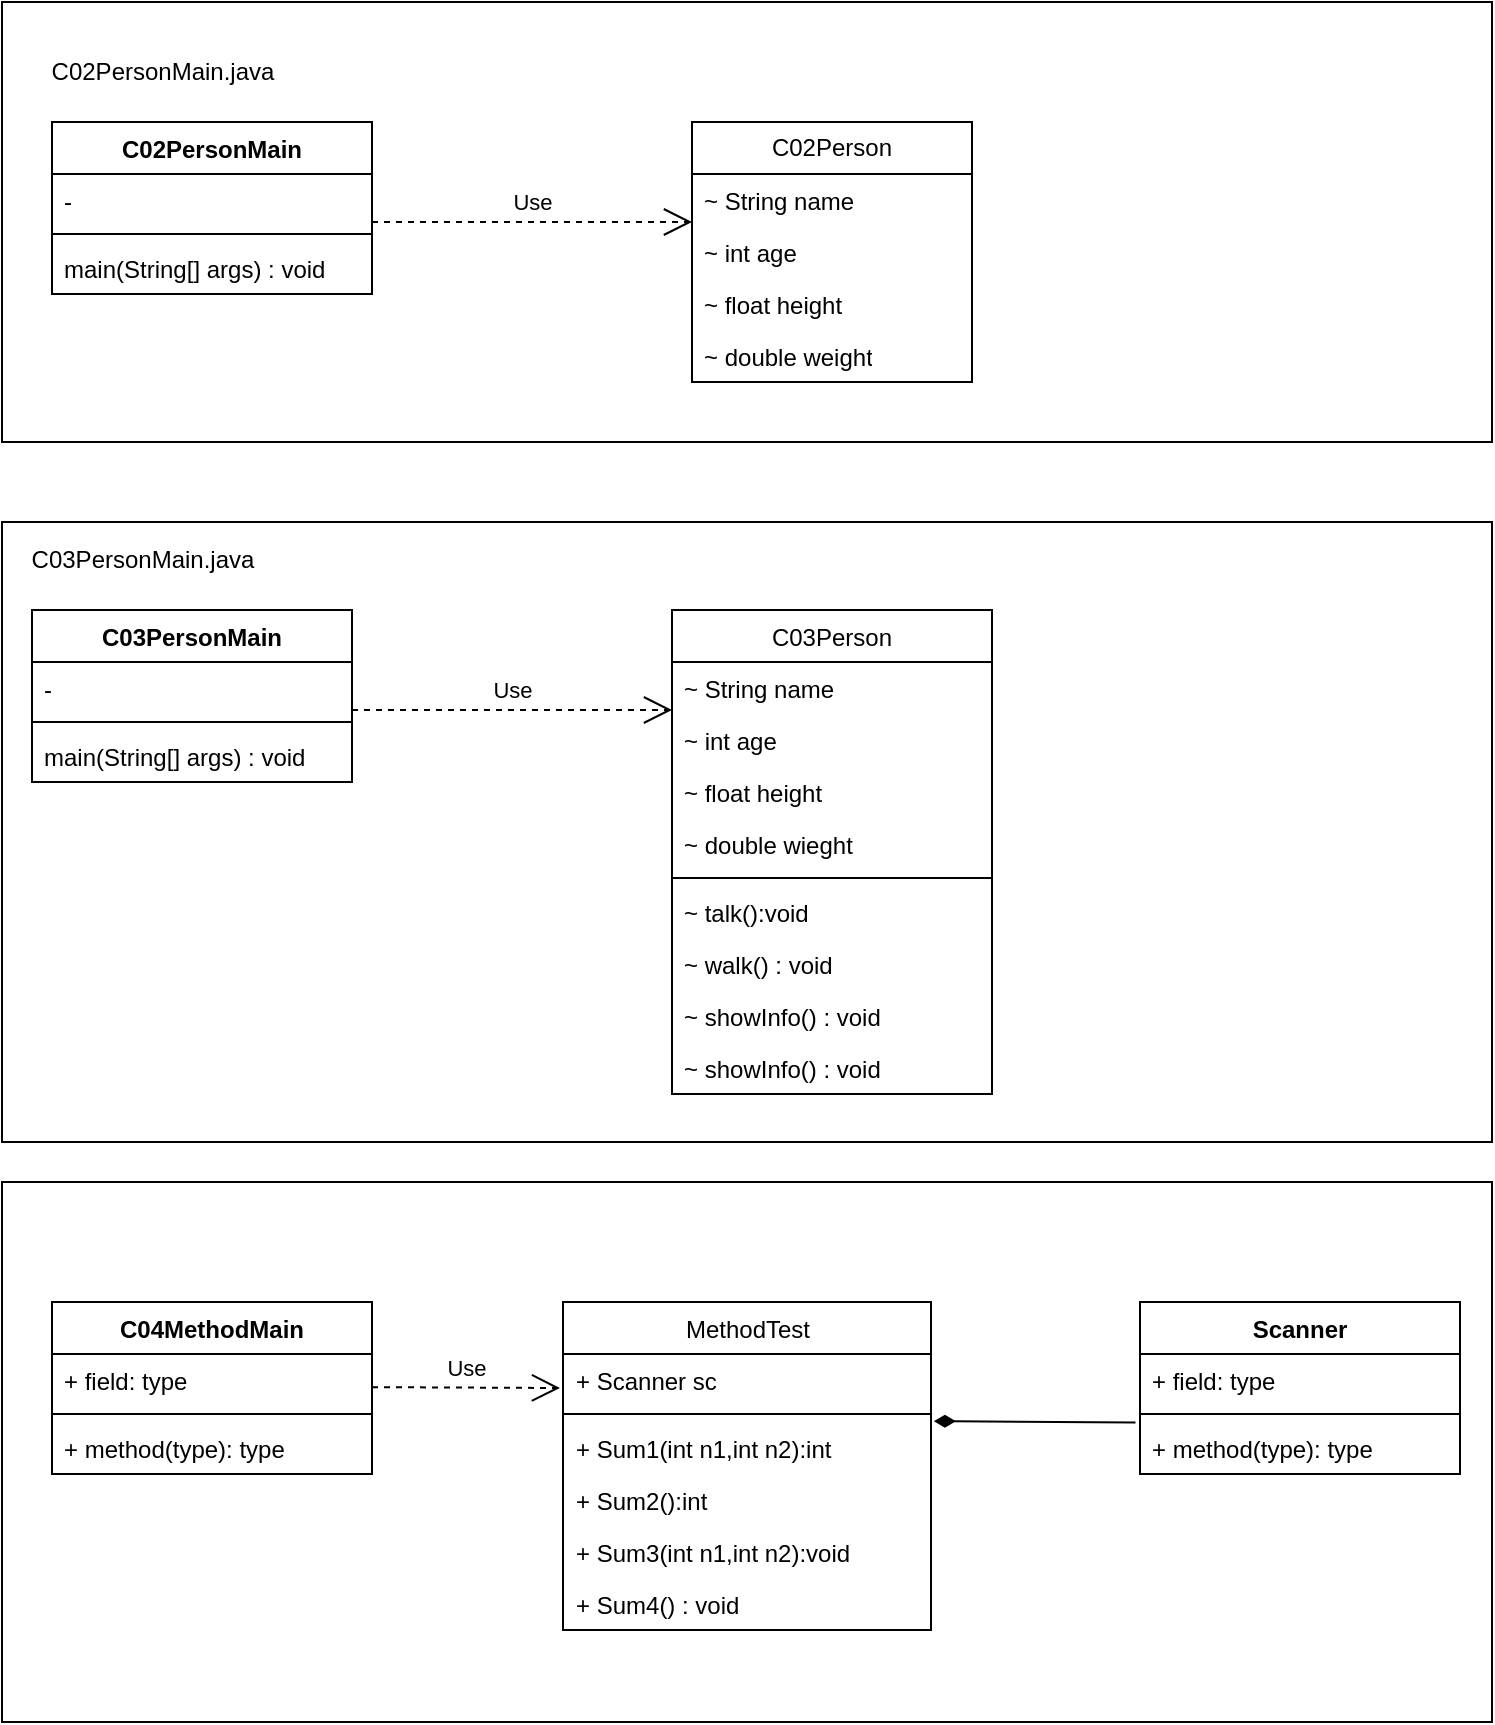 <mxfile version="24.0.2" type="device">
  <diagram id="C5RBs43oDa-KdzZeNtuy" name="Page-1">
    <mxGraphModel dx="944" dy="518" grid="1" gridSize="10" guides="1" tooltips="1" connect="1" arrows="1" fold="1" page="1" pageScale="1" pageWidth="827" pageHeight="1169" math="0" shadow="0">
      <root>
        <mxCell id="WIyWlLk6GJQsqaUBKTNV-0" />
        <mxCell id="WIyWlLk6GJQsqaUBKTNV-1" parent="WIyWlLk6GJQsqaUBKTNV-0" />
        <mxCell id="AjXW4fp2smQr7zXPIInh-1" value="" style="rounded=0;whiteSpace=wrap;html=1;" vertex="1" parent="WIyWlLk6GJQsqaUBKTNV-1">
          <mxGeometry x="41" y="300" width="745" height="310" as="geometry" />
        </mxCell>
        <mxCell id="AjXW4fp2smQr7zXPIInh-0" value="" style="rounded=0;whiteSpace=wrap;html=1;" vertex="1" parent="WIyWlLk6GJQsqaUBKTNV-1">
          <mxGeometry x="41" y="40" width="745" height="220" as="geometry" />
        </mxCell>
        <mxCell id="5TirvLzgeJ-rmL6ELBiz-5" value="C02Person" style="swimlane;fontStyle=0;childLayout=stackLayout;horizontal=1;startSize=26;fillColor=none;horizontalStack=0;resizeParent=1;resizeParentMax=0;resizeLast=0;collapsible=1;marginBottom=0;whiteSpace=wrap;html=1;" parent="WIyWlLk6GJQsqaUBKTNV-1" vertex="1">
          <mxGeometry x="386" y="100" width="140" height="130" as="geometry" />
        </mxCell>
        <mxCell id="5TirvLzgeJ-rmL6ELBiz-7" value="~ String name" style="text;strokeColor=none;fillColor=none;align=left;verticalAlign=top;spacingLeft=4;spacingRight=4;overflow=hidden;rotatable=0;points=[[0,0.5],[1,0.5]];portConstraint=eastwest;whiteSpace=wrap;html=1;" parent="5TirvLzgeJ-rmL6ELBiz-5" vertex="1">
          <mxGeometry y="26" width="140" height="26" as="geometry" />
        </mxCell>
        <mxCell id="5TirvLzgeJ-rmL6ELBiz-8" value="~ int age" style="text;strokeColor=none;fillColor=none;align=left;verticalAlign=top;spacingLeft=4;spacingRight=4;overflow=hidden;rotatable=0;points=[[0,0.5],[1,0.5]];portConstraint=eastwest;whiteSpace=wrap;html=1;" parent="5TirvLzgeJ-rmL6ELBiz-5" vertex="1">
          <mxGeometry y="52" width="140" height="26" as="geometry" />
        </mxCell>
        <mxCell id="5TirvLzgeJ-rmL6ELBiz-10" value="~ float height" style="text;strokeColor=none;fillColor=none;align=left;verticalAlign=top;spacingLeft=4;spacingRight=4;overflow=hidden;rotatable=0;points=[[0,0.5],[1,0.5]];portConstraint=eastwest;whiteSpace=wrap;html=1;" parent="5TirvLzgeJ-rmL6ELBiz-5" vertex="1">
          <mxGeometry y="78" width="140" height="26" as="geometry" />
        </mxCell>
        <mxCell id="5TirvLzgeJ-rmL6ELBiz-9" value="~ double weight" style="text;strokeColor=none;fillColor=none;align=left;verticalAlign=top;spacingLeft=4;spacingRight=4;overflow=hidden;rotatable=0;points=[[0,0.5],[1,0.5]];portConstraint=eastwest;whiteSpace=wrap;html=1;" parent="5TirvLzgeJ-rmL6ELBiz-5" vertex="1">
          <mxGeometry y="104" width="140" height="26" as="geometry" />
        </mxCell>
        <mxCell id="5TirvLzgeJ-rmL6ELBiz-11" value="C02PersonMain" style="swimlane;fontStyle=1;align=center;verticalAlign=top;childLayout=stackLayout;horizontal=1;startSize=26;horizontalStack=0;resizeParent=1;resizeParentMax=0;resizeLast=0;collapsible=1;marginBottom=0;whiteSpace=wrap;html=1;" parent="WIyWlLk6GJQsqaUBKTNV-1" vertex="1">
          <mxGeometry x="66" y="100" width="160" height="86" as="geometry" />
        </mxCell>
        <mxCell id="5TirvLzgeJ-rmL6ELBiz-12" value="-" style="text;strokeColor=none;fillColor=none;align=left;verticalAlign=top;spacingLeft=4;spacingRight=4;overflow=hidden;rotatable=0;points=[[0,0.5],[1,0.5]];portConstraint=eastwest;whiteSpace=wrap;html=1;" parent="5TirvLzgeJ-rmL6ELBiz-11" vertex="1">
          <mxGeometry y="26" width="160" height="26" as="geometry" />
        </mxCell>
        <mxCell id="5TirvLzgeJ-rmL6ELBiz-13" value="" style="line;strokeWidth=1;fillColor=none;align=left;verticalAlign=middle;spacingTop=-1;spacingLeft=3;spacingRight=3;rotatable=0;labelPosition=right;points=[];portConstraint=eastwest;strokeColor=inherit;" parent="5TirvLzgeJ-rmL6ELBiz-11" vertex="1">
          <mxGeometry y="52" width="160" height="8" as="geometry" />
        </mxCell>
        <mxCell id="5TirvLzgeJ-rmL6ELBiz-14" value="main(String[] args) : void" style="text;strokeColor=none;fillColor=none;align=left;verticalAlign=top;spacingLeft=4;spacingRight=4;overflow=hidden;rotatable=0;points=[[0,0.5],[1,0.5]];portConstraint=eastwest;whiteSpace=wrap;html=1;" parent="5TirvLzgeJ-rmL6ELBiz-11" vertex="1">
          <mxGeometry y="60" width="160" height="26" as="geometry" />
        </mxCell>
        <mxCell id="5TirvLzgeJ-rmL6ELBiz-15" value="Use" style="endArrow=open;endSize=12;dashed=1;html=1;rounded=0;" parent="WIyWlLk6GJQsqaUBKTNV-1" edge="1">
          <mxGeometry y="10" width="160" relative="1" as="geometry">
            <mxPoint x="226" y="150" as="sourcePoint" />
            <mxPoint x="386" y="150" as="targetPoint" />
            <mxPoint as="offset" />
          </mxGeometry>
        </mxCell>
        <mxCell id="5TirvLzgeJ-rmL6ELBiz-16" value="C02PersonMain.java" style="text;html=1;align=center;verticalAlign=middle;resizable=0;points=[];autosize=1;strokeColor=none;fillColor=none;" parent="WIyWlLk6GJQsqaUBKTNV-1" vertex="1">
          <mxGeometry x="56" y="60" width="130" height="30" as="geometry" />
        </mxCell>
        <mxCell id="5TirvLzgeJ-rmL6ELBiz-22" value="C03PersonMain" style="swimlane;fontStyle=1;align=center;verticalAlign=top;childLayout=stackLayout;horizontal=1;startSize=26;horizontalStack=0;resizeParent=1;resizeParentMax=0;resizeLast=0;collapsible=1;marginBottom=0;whiteSpace=wrap;html=1;" parent="WIyWlLk6GJQsqaUBKTNV-1" vertex="1">
          <mxGeometry x="56" y="344" width="160" height="86" as="geometry" />
        </mxCell>
        <mxCell id="5TirvLzgeJ-rmL6ELBiz-23" value="-" style="text;strokeColor=none;fillColor=none;align=left;verticalAlign=top;spacingLeft=4;spacingRight=4;overflow=hidden;rotatable=0;points=[[0,0.5],[1,0.5]];portConstraint=eastwest;whiteSpace=wrap;html=1;" parent="5TirvLzgeJ-rmL6ELBiz-22" vertex="1">
          <mxGeometry y="26" width="160" height="26" as="geometry" />
        </mxCell>
        <mxCell id="5TirvLzgeJ-rmL6ELBiz-24" value="" style="line;strokeWidth=1;fillColor=none;align=left;verticalAlign=middle;spacingTop=-1;spacingLeft=3;spacingRight=3;rotatable=0;labelPosition=right;points=[];portConstraint=eastwest;strokeColor=inherit;" parent="5TirvLzgeJ-rmL6ELBiz-22" vertex="1">
          <mxGeometry y="52" width="160" height="8" as="geometry" />
        </mxCell>
        <mxCell id="5TirvLzgeJ-rmL6ELBiz-25" value="main(String[] args) : void" style="text;strokeColor=none;fillColor=none;align=left;verticalAlign=top;spacingLeft=4;spacingRight=4;overflow=hidden;rotatable=0;points=[[0,0.5],[1,0.5]];portConstraint=eastwest;whiteSpace=wrap;html=1;" parent="5TirvLzgeJ-rmL6ELBiz-22" vertex="1">
          <mxGeometry y="60" width="160" height="26" as="geometry" />
        </mxCell>
        <mxCell id="5TirvLzgeJ-rmL6ELBiz-26" value="Use" style="endArrow=open;endSize=12;dashed=1;html=1;rounded=0;" parent="WIyWlLk6GJQsqaUBKTNV-1" edge="1">
          <mxGeometry y="10" width="160" relative="1" as="geometry">
            <mxPoint x="216" y="394" as="sourcePoint" />
            <mxPoint x="376" y="394" as="targetPoint" />
            <mxPoint as="offset" />
          </mxGeometry>
        </mxCell>
        <mxCell id="5TirvLzgeJ-rmL6ELBiz-27" value="C03PersonMain.java" style="text;html=1;align=center;verticalAlign=middle;resizable=0;points=[];autosize=1;strokeColor=none;fillColor=none;" parent="WIyWlLk6GJQsqaUBKTNV-1" vertex="1">
          <mxGeometry x="46" y="304" width="130" height="30" as="geometry" />
        </mxCell>
        <mxCell id="5TirvLzgeJ-rmL6ELBiz-31" value="&lt;span style=&quot;font-weight: 400;&quot;&gt;C03Person&lt;/span&gt;" style="swimlane;fontStyle=1;align=center;verticalAlign=top;childLayout=stackLayout;horizontal=1;startSize=26;horizontalStack=0;resizeParent=1;resizeParentMax=0;resizeLast=0;collapsible=1;marginBottom=0;whiteSpace=wrap;html=1;" parent="WIyWlLk6GJQsqaUBKTNV-1" vertex="1">
          <mxGeometry x="376" y="344" width="160" height="242" as="geometry" />
        </mxCell>
        <mxCell id="5TirvLzgeJ-rmL6ELBiz-32" value="~ String name" style="text;strokeColor=none;fillColor=none;align=left;verticalAlign=top;spacingLeft=4;spacingRight=4;overflow=hidden;rotatable=0;points=[[0,0.5],[1,0.5]];portConstraint=eastwest;whiteSpace=wrap;html=1;" parent="5TirvLzgeJ-rmL6ELBiz-31" vertex="1">
          <mxGeometry y="26" width="160" height="26" as="geometry" />
        </mxCell>
        <mxCell id="5TirvLzgeJ-rmL6ELBiz-39" value="~ int age" style="text;strokeColor=none;fillColor=none;align=left;verticalAlign=top;spacingLeft=4;spacingRight=4;overflow=hidden;rotatable=0;points=[[0,0.5],[1,0.5]];portConstraint=eastwest;whiteSpace=wrap;html=1;" parent="5TirvLzgeJ-rmL6ELBiz-31" vertex="1">
          <mxGeometry y="52" width="160" height="26" as="geometry" />
        </mxCell>
        <mxCell id="5TirvLzgeJ-rmL6ELBiz-40" value="~ float height" style="text;strokeColor=none;fillColor=none;align=left;verticalAlign=top;spacingLeft=4;spacingRight=4;overflow=hidden;rotatable=0;points=[[0,0.5],[1,0.5]];portConstraint=eastwest;whiteSpace=wrap;html=1;" parent="5TirvLzgeJ-rmL6ELBiz-31" vertex="1">
          <mxGeometry y="78" width="160" height="26" as="geometry" />
        </mxCell>
        <mxCell id="5TirvLzgeJ-rmL6ELBiz-41" value="~ double wieght&lt;span style=&quot;white-space: pre;&quot;&gt;&#x9;&lt;/span&gt;" style="text;strokeColor=none;fillColor=none;align=left;verticalAlign=top;spacingLeft=4;spacingRight=4;overflow=hidden;rotatable=0;points=[[0,0.5],[1,0.5]];portConstraint=eastwest;whiteSpace=wrap;html=1;" parent="5TirvLzgeJ-rmL6ELBiz-31" vertex="1">
          <mxGeometry y="104" width="160" height="26" as="geometry" />
        </mxCell>
        <mxCell id="5TirvLzgeJ-rmL6ELBiz-33" value="" style="line;strokeWidth=1;fillColor=none;align=left;verticalAlign=middle;spacingTop=-1;spacingLeft=3;spacingRight=3;rotatable=0;labelPosition=right;points=[];portConstraint=eastwest;strokeColor=inherit;" parent="5TirvLzgeJ-rmL6ELBiz-31" vertex="1">
          <mxGeometry y="130" width="160" height="8" as="geometry" />
        </mxCell>
        <mxCell id="5TirvLzgeJ-rmL6ELBiz-34" value="~ talk():void" style="text;strokeColor=none;fillColor=none;align=left;verticalAlign=top;spacingLeft=4;spacingRight=4;overflow=hidden;rotatable=0;points=[[0,0.5],[1,0.5]];portConstraint=eastwest;whiteSpace=wrap;html=1;" parent="5TirvLzgeJ-rmL6ELBiz-31" vertex="1">
          <mxGeometry y="138" width="160" height="26" as="geometry" />
        </mxCell>
        <mxCell id="5TirvLzgeJ-rmL6ELBiz-42" value="~ walk() : void" style="text;strokeColor=none;fillColor=none;align=left;verticalAlign=top;spacingLeft=4;spacingRight=4;overflow=hidden;rotatable=0;points=[[0,0.5],[1,0.5]];portConstraint=eastwest;whiteSpace=wrap;html=1;" parent="5TirvLzgeJ-rmL6ELBiz-31" vertex="1">
          <mxGeometry y="164" width="160" height="26" as="geometry" />
        </mxCell>
        <mxCell id="5TirvLzgeJ-rmL6ELBiz-43" value="~ showInfo() : void" style="text;strokeColor=none;fillColor=none;align=left;verticalAlign=top;spacingLeft=4;spacingRight=4;overflow=hidden;rotatable=0;points=[[0,0.5],[1,0.5]];portConstraint=eastwest;whiteSpace=wrap;html=1;" parent="5TirvLzgeJ-rmL6ELBiz-31" vertex="1">
          <mxGeometry y="190" width="160" height="26" as="geometry" />
        </mxCell>
        <mxCell id="5TirvLzgeJ-rmL6ELBiz-44" value="~ showInfo() : void" style="text;strokeColor=none;fillColor=none;align=left;verticalAlign=top;spacingLeft=4;spacingRight=4;overflow=hidden;rotatable=0;points=[[0,0.5],[1,0.5]];portConstraint=eastwest;whiteSpace=wrap;html=1;" parent="5TirvLzgeJ-rmL6ELBiz-31" vertex="1">
          <mxGeometry y="216" width="160" height="26" as="geometry" />
        </mxCell>
        <mxCell id="AjXW4fp2smQr7zXPIInh-2" value="" style="rounded=0;whiteSpace=wrap;html=1;" vertex="1" parent="WIyWlLk6GJQsqaUBKTNV-1">
          <mxGeometry x="41" y="630" width="745" height="270" as="geometry" />
        </mxCell>
        <mxCell id="AjXW4fp2smQr7zXPIInh-11" value="C04MethodMain" style="swimlane;fontStyle=1;align=center;verticalAlign=top;childLayout=stackLayout;horizontal=1;startSize=26;horizontalStack=0;resizeParent=1;resizeParentMax=0;resizeLast=0;collapsible=1;marginBottom=0;whiteSpace=wrap;html=1;" vertex="1" parent="WIyWlLk6GJQsqaUBKTNV-1">
          <mxGeometry x="66" y="690" width="160" height="86" as="geometry" />
        </mxCell>
        <mxCell id="AjXW4fp2smQr7zXPIInh-12" value="+ field: type" style="text;strokeColor=none;fillColor=none;align=left;verticalAlign=top;spacingLeft=4;spacingRight=4;overflow=hidden;rotatable=0;points=[[0,0.5],[1,0.5]];portConstraint=eastwest;whiteSpace=wrap;html=1;" vertex="1" parent="AjXW4fp2smQr7zXPIInh-11">
          <mxGeometry y="26" width="160" height="26" as="geometry" />
        </mxCell>
        <mxCell id="AjXW4fp2smQr7zXPIInh-13" value="" style="line;strokeWidth=1;fillColor=none;align=left;verticalAlign=middle;spacingTop=-1;spacingLeft=3;spacingRight=3;rotatable=0;labelPosition=right;points=[];portConstraint=eastwest;strokeColor=inherit;" vertex="1" parent="AjXW4fp2smQr7zXPIInh-11">
          <mxGeometry y="52" width="160" height="8" as="geometry" />
        </mxCell>
        <mxCell id="AjXW4fp2smQr7zXPIInh-14" value="+ method(type): type" style="text;strokeColor=none;fillColor=none;align=left;verticalAlign=top;spacingLeft=4;spacingRight=4;overflow=hidden;rotatable=0;points=[[0,0.5],[1,0.5]];portConstraint=eastwest;whiteSpace=wrap;html=1;" vertex="1" parent="AjXW4fp2smQr7zXPIInh-11">
          <mxGeometry y="60" width="160" height="26" as="geometry" />
        </mxCell>
        <mxCell id="AjXW4fp2smQr7zXPIInh-15" value="&lt;span style=&quot;font-weight: 400;&quot;&gt;MethodTest&lt;/span&gt;" style="swimlane;fontStyle=1;align=center;verticalAlign=top;childLayout=stackLayout;horizontal=1;startSize=26;horizontalStack=0;resizeParent=1;resizeParentMax=0;resizeLast=0;collapsible=1;marginBottom=0;whiteSpace=wrap;html=1;" vertex="1" parent="WIyWlLk6GJQsqaUBKTNV-1">
          <mxGeometry x="321.5" y="690" width="184" height="164" as="geometry" />
        </mxCell>
        <mxCell id="AjXW4fp2smQr7zXPIInh-16" value="+ Scanner sc" style="text;strokeColor=none;fillColor=none;align=left;verticalAlign=top;spacingLeft=4;spacingRight=4;overflow=hidden;rotatable=0;points=[[0,0.5],[1,0.5]];portConstraint=eastwest;whiteSpace=wrap;html=1;" vertex="1" parent="AjXW4fp2smQr7zXPIInh-15">
          <mxGeometry y="26" width="184" height="26" as="geometry" />
        </mxCell>
        <mxCell id="AjXW4fp2smQr7zXPIInh-20" value="" style="line;strokeWidth=1;fillColor=none;align=left;verticalAlign=middle;spacingTop=-1;spacingLeft=3;spacingRight=3;rotatable=0;labelPosition=right;points=[];portConstraint=eastwest;strokeColor=inherit;" vertex="1" parent="AjXW4fp2smQr7zXPIInh-15">
          <mxGeometry y="52" width="184" height="8" as="geometry" />
        </mxCell>
        <mxCell id="AjXW4fp2smQr7zXPIInh-21" value="+ Sum1(int n1,int n2):int" style="text;strokeColor=none;fillColor=none;align=left;verticalAlign=top;spacingLeft=4;spacingRight=4;overflow=hidden;rotatable=0;points=[[0,0.5],[1,0.5]];portConstraint=eastwest;whiteSpace=wrap;html=1;" vertex="1" parent="AjXW4fp2smQr7zXPIInh-15">
          <mxGeometry y="60" width="184" height="26" as="geometry" />
        </mxCell>
        <mxCell id="AjXW4fp2smQr7zXPIInh-22" value="+ Sum2():int" style="text;strokeColor=none;fillColor=none;align=left;verticalAlign=top;spacingLeft=4;spacingRight=4;overflow=hidden;rotatable=0;points=[[0,0.5],[1,0.5]];portConstraint=eastwest;whiteSpace=wrap;html=1;" vertex="1" parent="AjXW4fp2smQr7zXPIInh-15">
          <mxGeometry y="86" width="184" height="26" as="geometry" />
        </mxCell>
        <mxCell id="AjXW4fp2smQr7zXPIInh-23" value="+ Sum3(int n1,int n2):void&lt;span style=&quot;white-space: pre;&quot;&gt;&#x9;&lt;/span&gt;" style="text;strokeColor=none;fillColor=none;align=left;verticalAlign=top;spacingLeft=4;spacingRight=4;overflow=hidden;rotatable=0;points=[[0,0.5],[1,0.5]];portConstraint=eastwest;whiteSpace=wrap;html=1;" vertex="1" parent="AjXW4fp2smQr7zXPIInh-15">
          <mxGeometry y="112" width="184" height="26" as="geometry" />
        </mxCell>
        <mxCell id="AjXW4fp2smQr7zXPIInh-24" value="+ Sum4() : void" style="text;strokeColor=none;fillColor=none;align=left;verticalAlign=top;spacingLeft=4;spacingRight=4;overflow=hidden;rotatable=0;points=[[0,0.5],[1,0.5]];portConstraint=eastwest;whiteSpace=wrap;html=1;" vertex="1" parent="AjXW4fp2smQr7zXPIInh-15">
          <mxGeometry y="138" width="184" height="26" as="geometry" />
        </mxCell>
        <mxCell id="AjXW4fp2smQr7zXPIInh-25" value="Use" style="endArrow=open;endSize=12;dashed=1;html=1;rounded=0;" edge="1" parent="WIyWlLk6GJQsqaUBKTNV-1">
          <mxGeometry y="10" width="160" relative="1" as="geometry">
            <mxPoint x="226" y="732.58" as="sourcePoint" />
            <mxPoint x="320" y="733" as="targetPoint" />
            <mxPoint as="offset" />
          </mxGeometry>
        </mxCell>
        <mxCell id="AjXW4fp2smQr7zXPIInh-26" value="Scanner" style="swimlane;fontStyle=1;align=center;verticalAlign=top;childLayout=stackLayout;horizontal=1;startSize=26;horizontalStack=0;resizeParent=1;resizeParentMax=0;resizeLast=0;collapsible=1;marginBottom=0;whiteSpace=wrap;html=1;" vertex="1" parent="WIyWlLk6GJQsqaUBKTNV-1">
          <mxGeometry x="610" y="690" width="160" height="86" as="geometry" />
        </mxCell>
        <mxCell id="AjXW4fp2smQr7zXPIInh-27" value="+ field: type" style="text;strokeColor=none;fillColor=none;align=left;verticalAlign=top;spacingLeft=4;spacingRight=4;overflow=hidden;rotatable=0;points=[[0,0.5],[1,0.5]];portConstraint=eastwest;whiteSpace=wrap;html=1;" vertex="1" parent="AjXW4fp2smQr7zXPIInh-26">
          <mxGeometry y="26" width="160" height="26" as="geometry" />
        </mxCell>
        <mxCell id="AjXW4fp2smQr7zXPIInh-28" value="" style="line;strokeWidth=1;fillColor=none;align=left;verticalAlign=middle;spacingTop=-1;spacingLeft=3;spacingRight=3;rotatable=0;labelPosition=right;points=[];portConstraint=eastwest;strokeColor=inherit;" vertex="1" parent="AjXW4fp2smQr7zXPIInh-26">
          <mxGeometry y="52" width="160" height="8" as="geometry" />
        </mxCell>
        <mxCell id="AjXW4fp2smQr7zXPIInh-29" value="+ method(type): type" style="text;strokeColor=none;fillColor=none;align=left;verticalAlign=top;spacingLeft=4;spacingRight=4;overflow=hidden;rotatable=0;points=[[0,0.5],[1,0.5]];portConstraint=eastwest;whiteSpace=wrap;html=1;" vertex="1" parent="AjXW4fp2smQr7zXPIInh-26">
          <mxGeometry y="60" width="160" height="26" as="geometry" />
        </mxCell>
        <mxCell id="AjXW4fp2smQr7zXPIInh-30" value="" style="endArrow=diamondThin;endFill=1;endSize=8;html=1;rounded=0;exitX=-0.014;exitY=0.011;exitDx=0;exitDy=0;exitPerimeter=0;entryX=1.008;entryY=-0.016;entryDx=0;entryDy=0;entryPerimeter=0;" edge="1" parent="WIyWlLk6GJQsqaUBKTNV-1" source="AjXW4fp2smQr7zXPIInh-29" target="AjXW4fp2smQr7zXPIInh-21">
          <mxGeometry width="160" relative="1" as="geometry">
            <mxPoint x="650" y="840" as="sourcePoint" />
            <mxPoint x="810" y="840" as="targetPoint" />
            <Array as="points" />
          </mxGeometry>
        </mxCell>
      </root>
    </mxGraphModel>
  </diagram>
</mxfile>

